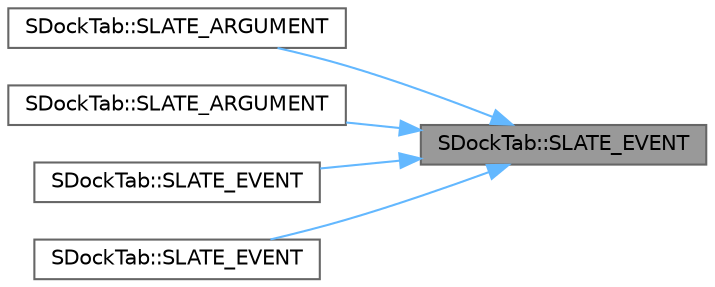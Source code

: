 digraph "SDockTab::SLATE_EVENT"
{
 // INTERACTIVE_SVG=YES
 // LATEX_PDF_SIZE
  bgcolor="transparent";
  edge [fontname=Helvetica,fontsize=10,labelfontname=Helvetica,labelfontsize=10];
  node [fontname=Helvetica,fontsize=10,shape=box,height=0.2,width=0.4];
  rankdir="RL";
  Node1 [id="Node000001",label="SDockTab::SLATE_EVENT",height=0.2,width=0.4,color="gray40", fillcolor="grey60", style="filled", fontcolor="black",tooltip=" "];
  Node1 -> Node2 [id="edge1_Node000001_Node000002",dir="back",color="steelblue1",style="solid",tooltip=" "];
  Node2 [id="Node000002",label="SDockTab::SLATE_ARGUMENT",height=0.2,width=0.4,color="grey40", fillcolor="white", style="filled",URL="$d8/deb/classSDockTab.html#a884347978d2ca8ef2817e2f102b87fdd",tooltip="Whether this tab can ever be closed."];
  Node1 -> Node3 [id="edge2_Node000001_Node000003",dir="back",color="steelblue1",style="solid",tooltip=" "];
  Node3 [id="Node000003",label="SDockTab::SLATE_ARGUMENT",height=0.2,width=0.4,color="grey40", fillcolor="white", style="filled",URL="$d8/deb/classSDockTab.html#a7b5a3753c790c53302b725ef705eb853",tooltip="When the close button is pressed, checks whether the tab can be closed in that moment."];
  Node1 -> Node4 [id="edge3_Node000001_Node000004",dir="back",color="steelblue1",style="solid",tooltip=" "];
  Node4 [id="Node000004",label="SDockTab::SLATE_EVENT",height=0.2,width=0.4,color="grey40", fillcolor="white", style="filled",URL="$d8/deb/classSDockTab.html#a70f4cc109c096b6bcb0a764e1adae7c2",tooltip="Invoked when a tab is closed from a drawer."];
  Node1 -> Node5 [id="edge4_Node000001_Node000005",dir="back",color="steelblue1",style="solid",tooltip=" "];
  Node5 [id="Node000005",label="SDockTab::SLATE_EVENT",height=0.2,width=0.4,color="grey40", fillcolor="white", style="filled",URL="$d8/deb/classSDockTab.html#ae4048cfef31cd3fe19147d5378d2a9f5",tooltip=" "];
}
